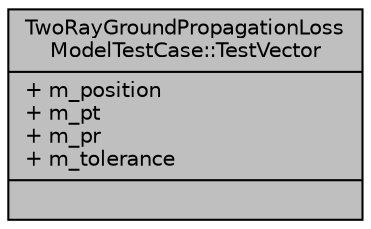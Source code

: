 digraph "TwoRayGroundPropagationLossModelTestCase::TestVector"
{
  edge [fontname="Helvetica",fontsize="10",labelfontname="Helvetica",labelfontsize="10"];
  node [fontname="Helvetica",fontsize="10",shape=record];
  Node1 [label="{TwoRayGroundPropagationLoss\lModelTestCase::TestVector\n|+ m_position\l+ m_pt\l+ m_pr\l+ m_tolerance\l|}",height=0.2,width=0.4,color="black", fillcolor="grey75", style="filled", fontcolor="black"];
}
